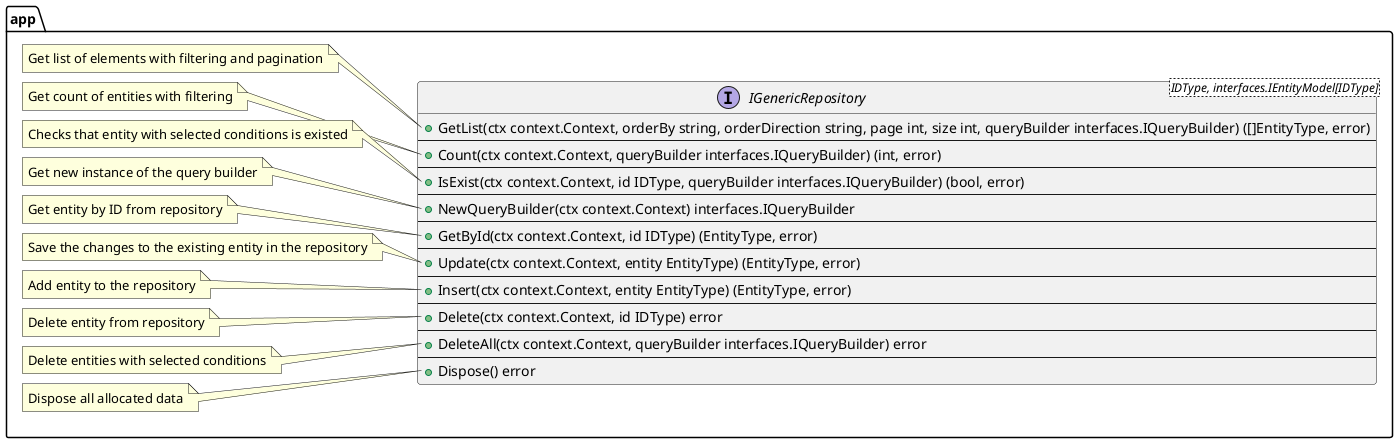 @startuml IGenericRepository

package app {
    interface IGenericRepository<IDType, interfaces.IEntityModel[IDType]> {
        +GetList(ctx context.Context, orderBy string, orderDirection string, page int, size int, queryBuilder interfaces.IQueryBuilder) ([]EntityType, error)
        --
        +Count(ctx context.Context, queryBuilder interfaces.IQueryBuilder) (int, error)
        --
        +IsExist(ctx context.Context, id IDType, queryBuilder interfaces.IQueryBuilder) (bool, error)
        --
        +NewQueryBuilder(ctx context.Context) interfaces.IQueryBuilder
        --
        +GetById(ctx context.Context, id IDType) (EntityType, error)
        --
        +Update(ctx context.Context, entity EntityType) (EntityType, error)
        --
        +Insert(ctx context.Context, entity EntityType) (EntityType, error)
        --
        +Delete(ctx context.Context, id IDType) error
        --
        +DeleteAll(ctx context.Context, queryBuilder interfaces.IQueryBuilder) error
        --
        +Dispose() error
    }
    note left of IGenericRepository::GetList
      Get list of elements with filtering and pagination
    end note

    note left of IGenericRepository::Count
      Get count of entities with filtering
    end note

    note left of IGenericRepository::IsExist
      Checks that entity with selected conditions is existed
    end note

    note left of IGenericRepository::NewQueryBuilder
      Get new instance of the query builder
    end note

    note left of IGenericRepository::GetById
      Get entity by ID from repository
    end note

    note left of IGenericRepository::Update
      Save the changes to the existing entity in the repository
    end note

    note left of IGenericRepository::Insert
      Add entity to the repository
    end note

    note left of IGenericRepository::Delete
      Delete entity from repository
    end note

    note left of IGenericRepository::DeleteAll
      Delete entities with selected conditions
    end note

    note left of IGenericRepository::Dispose
      Dispose all allocated data
    end note
}

@enduml
